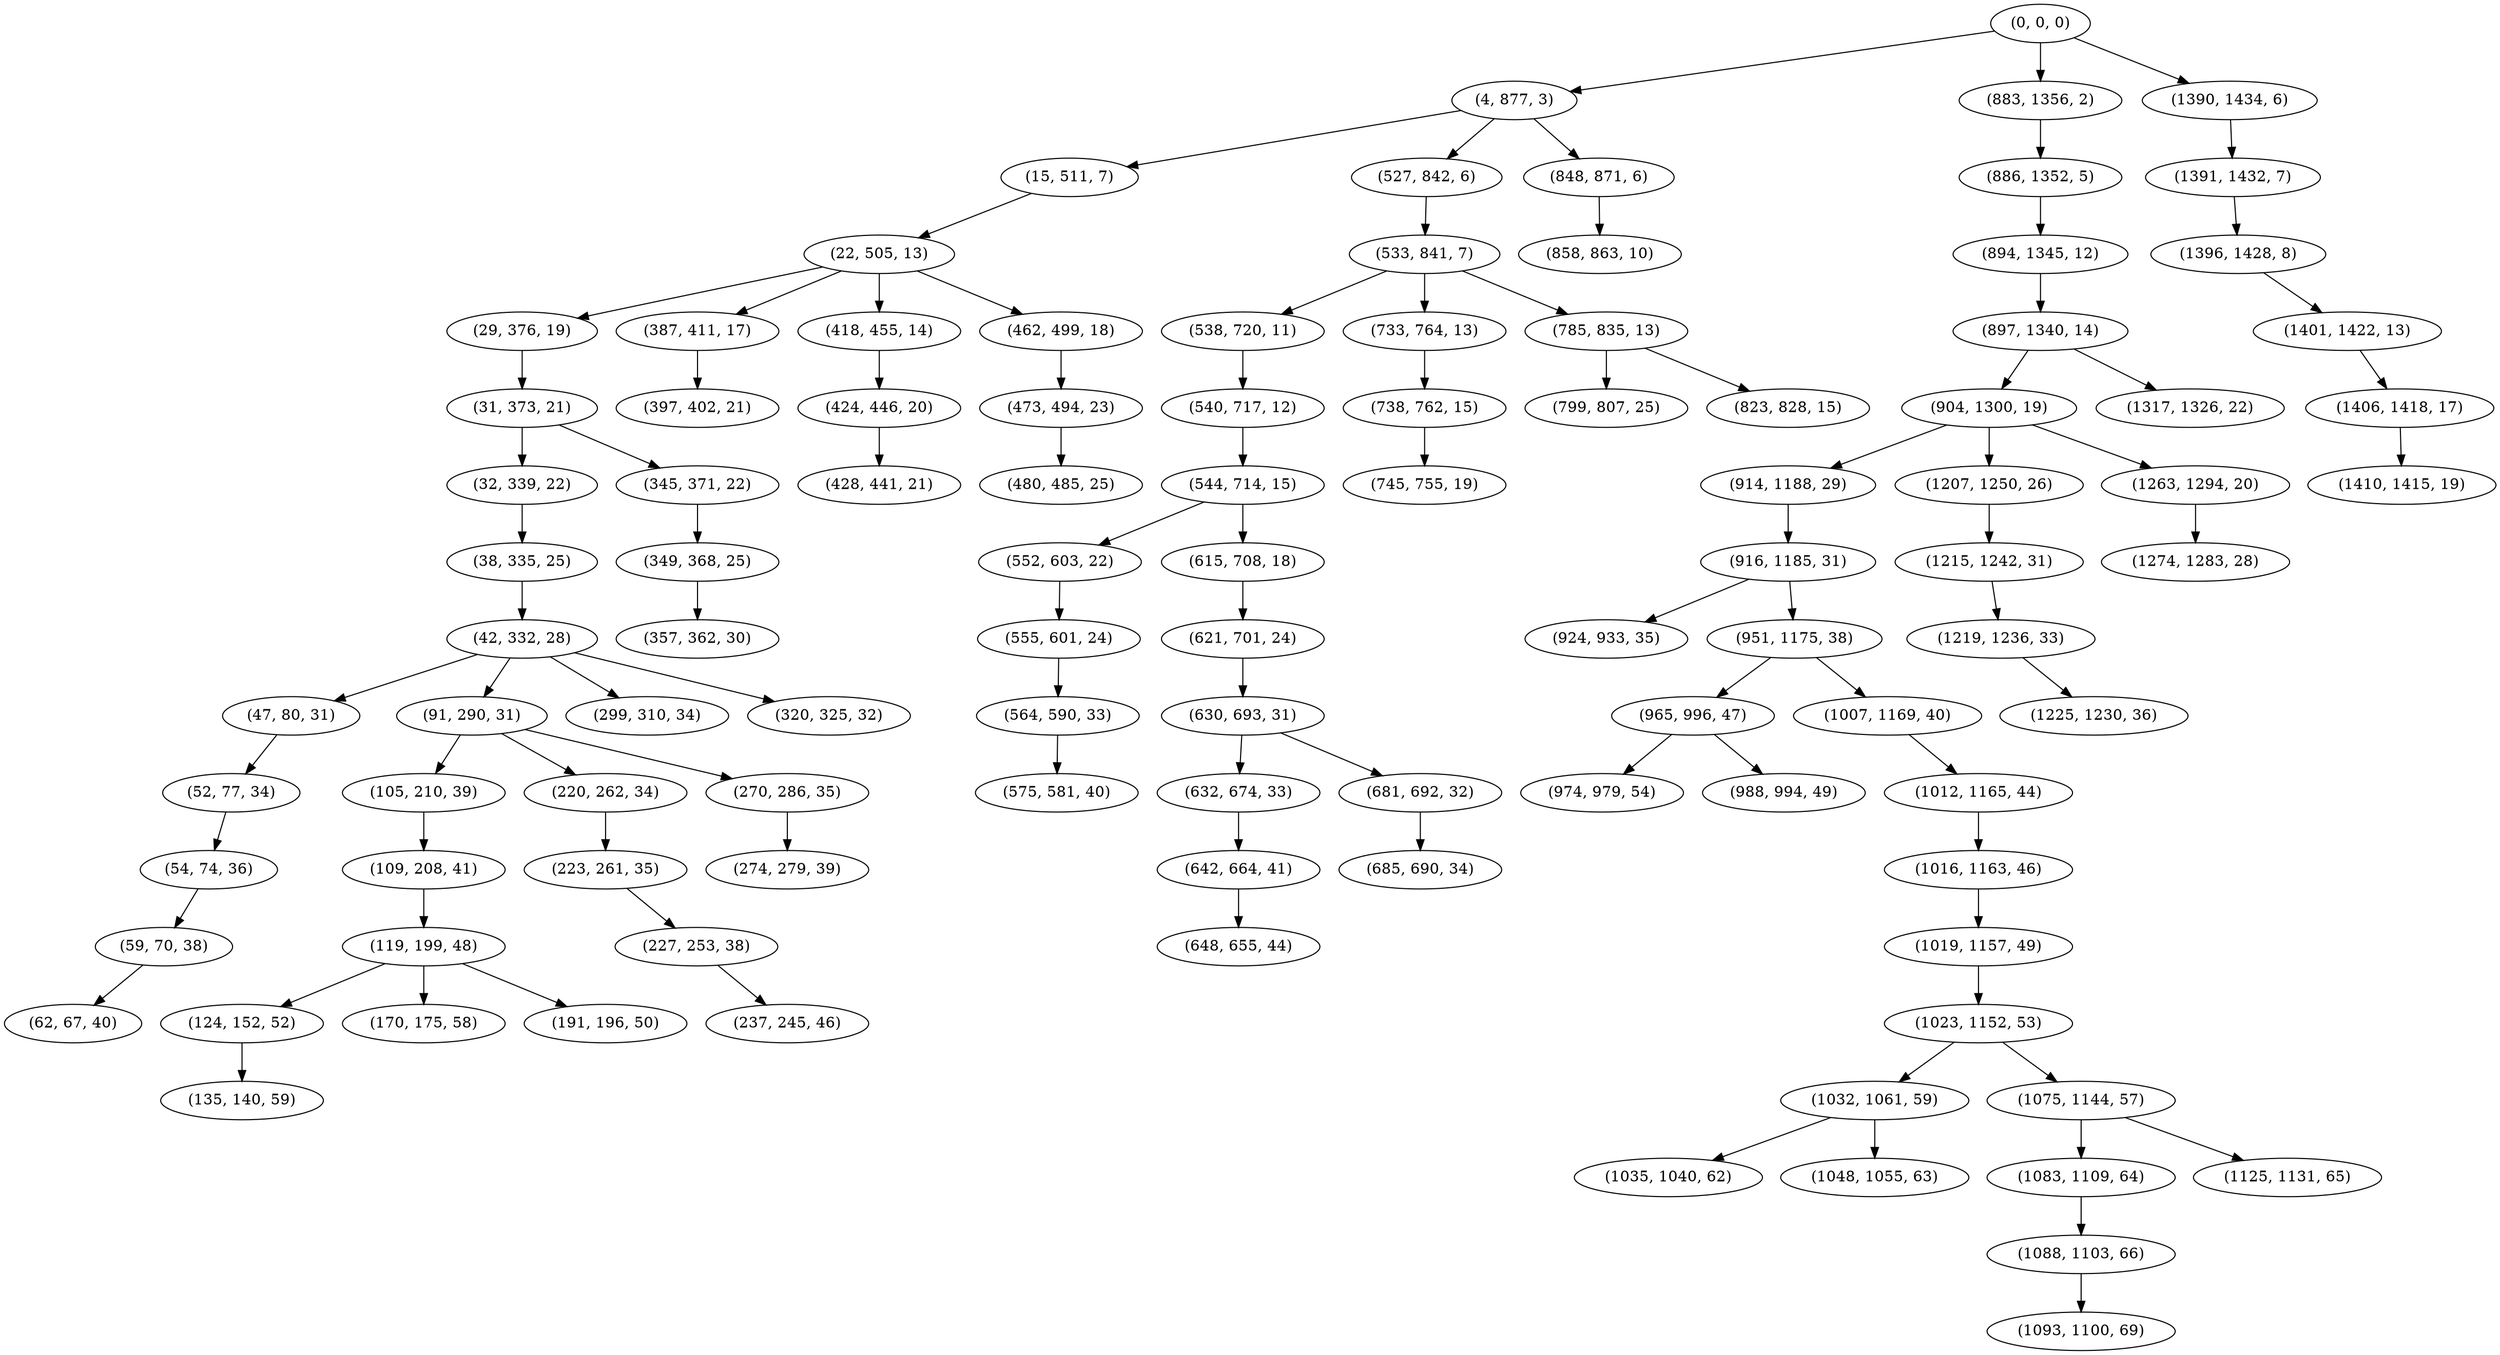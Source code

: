 digraph tree {
    "(0, 0, 0)";
    "(4, 877, 3)";
    "(15, 511, 7)";
    "(22, 505, 13)";
    "(29, 376, 19)";
    "(31, 373, 21)";
    "(32, 339, 22)";
    "(38, 335, 25)";
    "(42, 332, 28)";
    "(47, 80, 31)";
    "(52, 77, 34)";
    "(54, 74, 36)";
    "(59, 70, 38)";
    "(62, 67, 40)";
    "(91, 290, 31)";
    "(105, 210, 39)";
    "(109, 208, 41)";
    "(119, 199, 48)";
    "(124, 152, 52)";
    "(135, 140, 59)";
    "(170, 175, 58)";
    "(191, 196, 50)";
    "(220, 262, 34)";
    "(223, 261, 35)";
    "(227, 253, 38)";
    "(237, 245, 46)";
    "(270, 286, 35)";
    "(274, 279, 39)";
    "(299, 310, 34)";
    "(320, 325, 32)";
    "(345, 371, 22)";
    "(349, 368, 25)";
    "(357, 362, 30)";
    "(387, 411, 17)";
    "(397, 402, 21)";
    "(418, 455, 14)";
    "(424, 446, 20)";
    "(428, 441, 21)";
    "(462, 499, 18)";
    "(473, 494, 23)";
    "(480, 485, 25)";
    "(527, 842, 6)";
    "(533, 841, 7)";
    "(538, 720, 11)";
    "(540, 717, 12)";
    "(544, 714, 15)";
    "(552, 603, 22)";
    "(555, 601, 24)";
    "(564, 590, 33)";
    "(575, 581, 40)";
    "(615, 708, 18)";
    "(621, 701, 24)";
    "(630, 693, 31)";
    "(632, 674, 33)";
    "(642, 664, 41)";
    "(648, 655, 44)";
    "(681, 692, 32)";
    "(685, 690, 34)";
    "(733, 764, 13)";
    "(738, 762, 15)";
    "(745, 755, 19)";
    "(785, 835, 13)";
    "(799, 807, 25)";
    "(823, 828, 15)";
    "(848, 871, 6)";
    "(858, 863, 10)";
    "(883, 1356, 2)";
    "(886, 1352, 5)";
    "(894, 1345, 12)";
    "(897, 1340, 14)";
    "(904, 1300, 19)";
    "(914, 1188, 29)";
    "(916, 1185, 31)";
    "(924, 933, 35)";
    "(951, 1175, 38)";
    "(965, 996, 47)";
    "(974, 979, 54)";
    "(988, 994, 49)";
    "(1007, 1169, 40)";
    "(1012, 1165, 44)";
    "(1016, 1163, 46)";
    "(1019, 1157, 49)";
    "(1023, 1152, 53)";
    "(1032, 1061, 59)";
    "(1035, 1040, 62)";
    "(1048, 1055, 63)";
    "(1075, 1144, 57)";
    "(1083, 1109, 64)";
    "(1088, 1103, 66)";
    "(1093, 1100, 69)";
    "(1125, 1131, 65)";
    "(1207, 1250, 26)";
    "(1215, 1242, 31)";
    "(1219, 1236, 33)";
    "(1225, 1230, 36)";
    "(1263, 1294, 20)";
    "(1274, 1283, 28)";
    "(1317, 1326, 22)";
    "(1390, 1434, 6)";
    "(1391, 1432, 7)";
    "(1396, 1428, 8)";
    "(1401, 1422, 13)";
    "(1406, 1418, 17)";
    "(1410, 1415, 19)";
    "(0, 0, 0)" -> "(4, 877, 3)";
    "(0, 0, 0)" -> "(883, 1356, 2)";
    "(0, 0, 0)" -> "(1390, 1434, 6)";
    "(4, 877, 3)" -> "(15, 511, 7)";
    "(4, 877, 3)" -> "(527, 842, 6)";
    "(4, 877, 3)" -> "(848, 871, 6)";
    "(15, 511, 7)" -> "(22, 505, 13)";
    "(22, 505, 13)" -> "(29, 376, 19)";
    "(22, 505, 13)" -> "(387, 411, 17)";
    "(22, 505, 13)" -> "(418, 455, 14)";
    "(22, 505, 13)" -> "(462, 499, 18)";
    "(29, 376, 19)" -> "(31, 373, 21)";
    "(31, 373, 21)" -> "(32, 339, 22)";
    "(31, 373, 21)" -> "(345, 371, 22)";
    "(32, 339, 22)" -> "(38, 335, 25)";
    "(38, 335, 25)" -> "(42, 332, 28)";
    "(42, 332, 28)" -> "(47, 80, 31)";
    "(42, 332, 28)" -> "(91, 290, 31)";
    "(42, 332, 28)" -> "(299, 310, 34)";
    "(42, 332, 28)" -> "(320, 325, 32)";
    "(47, 80, 31)" -> "(52, 77, 34)";
    "(52, 77, 34)" -> "(54, 74, 36)";
    "(54, 74, 36)" -> "(59, 70, 38)";
    "(59, 70, 38)" -> "(62, 67, 40)";
    "(91, 290, 31)" -> "(105, 210, 39)";
    "(91, 290, 31)" -> "(220, 262, 34)";
    "(91, 290, 31)" -> "(270, 286, 35)";
    "(105, 210, 39)" -> "(109, 208, 41)";
    "(109, 208, 41)" -> "(119, 199, 48)";
    "(119, 199, 48)" -> "(124, 152, 52)";
    "(119, 199, 48)" -> "(170, 175, 58)";
    "(119, 199, 48)" -> "(191, 196, 50)";
    "(124, 152, 52)" -> "(135, 140, 59)";
    "(220, 262, 34)" -> "(223, 261, 35)";
    "(223, 261, 35)" -> "(227, 253, 38)";
    "(227, 253, 38)" -> "(237, 245, 46)";
    "(270, 286, 35)" -> "(274, 279, 39)";
    "(345, 371, 22)" -> "(349, 368, 25)";
    "(349, 368, 25)" -> "(357, 362, 30)";
    "(387, 411, 17)" -> "(397, 402, 21)";
    "(418, 455, 14)" -> "(424, 446, 20)";
    "(424, 446, 20)" -> "(428, 441, 21)";
    "(462, 499, 18)" -> "(473, 494, 23)";
    "(473, 494, 23)" -> "(480, 485, 25)";
    "(527, 842, 6)" -> "(533, 841, 7)";
    "(533, 841, 7)" -> "(538, 720, 11)";
    "(533, 841, 7)" -> "(733, 764, 13)";
    "(533, 841, 7)" -> "(785, 835, 13)";
    "(538, 720, 11)" -> "(540, 717, 12)";
    "(540, 717, 12)" -> "(544, 714, 15)";
    "(544, 714, 15)" -> "(552, 603, 22)";
    "(544, 714, 15)" -> "(615, 708, 18)";
    "(552, 603, 22)" -> "(555, 601, 24)";
    "(555, 601, 24)" -> "(564, 590, 33)";
    "(564, 590, 33)" -> "(575, 581, 40)";
    "(615, 708, 18)" -> "(621, 701, 24)";
    "(621, 701, 24)" -> "(630, 693, 31)";
    "(630, 693, 31)" -> "(632, 674, 33)";
    "(630, 693, 31)" -> "(681, 692, 32)";
    "(632, 674, 33)" -> "(642, 664, 41)";
    "(642, 664, 41)" -> "(648, 655, 44)";
    "(681, 692, 32)" -> "(685, 690, 34)";
    "(733, 764, 13)" -> "(738, 762, 15)";
    "(738, 762, 15)" -> "(745, 755, 19)";
    "(785, 835, 13)" -> "(799, 807, 25)";
    "(785, 835, 13)" -> "(823, 828, 15)";
    "(848, 871, 6)" -> "(858, 863, 10)";
    "(883, 1356, 2)" -> "(886, 1352, 5)";
    "(886, 1352, 5)" -> "(894, 1345, 12)";
    "(894, 1345, 12)" -> "(897, 1340, 14)";
    "(897, 1340, 14)" -> "(904, 1300, 19)";
    "(897, 1340, 14)" -> "(1317, 1326, 22)";
    "(904, 1300, 19)" -> "(914, 1188, 29)";
    "(904, 1300, 19)" -> "(1207, 1250, 26)";
    "(904, 1300, 19)" -> "(1263, 1294, 20)";
    "(914, 1188, 29)" -> "(916, 1185, 31)";
    "(916, 1185, 31)" -> "(924, 933, 35)";
    "(916, 1185, 31)" -> "(951, 1175, 38)";
    "(951, 1175, 38)" -> "(965, 996, 47)";
    "(951, 1175, 38)" -> "(1007, 1169, 40)";
    "(965, 996, 47)" -> "(974, 979, 54)";
    "(965, 996, 47)" -> "(988, 994, 49)";
    "(1007, 1169, 40)" -> "(1012, 1165, 44)";
    "(1012, 1165, 44)" -> "(1016, 1163, 46)";
    "(1016, 1163, 46)" -> "(1019, 1157, 49)";
    "(1019, 1157, 49)" -> "(1023, 1152, 53)";
    "(1023, 1152, 53)" -> "(1032, 1061, 59)";
    "(1023, 1152, 53)" -> "(1075, 1144, 57)";
    "(1032, 1061, 59)" -> "(1035, 1040, 62)";
    "(1032, 1061, 59)" -> "(1048, 1055, 63)";
    "(1075, 1144, 57)" -> "(1083, 1109, 64)";
    "(1075, 1144, 57)" -> "(1125, 1131, 65)";
    "(1083, 1109, 64)" -> "(1088, 1103, 66)";
    "(1088, 1103, 66)" -> "(1093, 1100, 69)";
    "(1207, 1250, 26)" -> "(1215, 1242, 31)";
    "(1215, 1242, 31)" -> "(1219, 1236, 33)";
    "(1219, 1236, 33)" -> "(1225, 1230, 36)";
    "(1263, 1294, 20)" -> "(1274, 1283, 28)";
    "(1390, 1434, 6)" -> "(1391, 1432, 7)";
    "(1391, 1432, 7)" -> "(1396, 1428, 8)";
    "(1396, 1428, 8)" -> "(1401, 1422, 13)";
    "(1401, 1422, 13)" -> "(1406, 1418, 17)";
    "(1406, 1418, 17)" -> "(1410, 1415, 19)";
}
